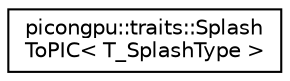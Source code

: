 digraph "Graphical Class Hierarchy"
{
 // LATEX_PDF_SIZE
  edge [fontname="Helvetica",fontsize="10",labelfontname="Helvetica",labelfontsize="10"];
  node [fontname="Helvetica",fontsize="10",shape=record];
  rankdir="LR";
  Node0 [label="picongpu::traits::Splash\lToPIC\< T_SplashType \>",height=0.2,width=0.4,color="black", fillcolor="white", style="filled",URL="$structpicongpu_1_1traits_1_1_splash_to_p_i_c.html",tooltip="Convert a Splash CollectionType to a PIConGPU Type."];
}
